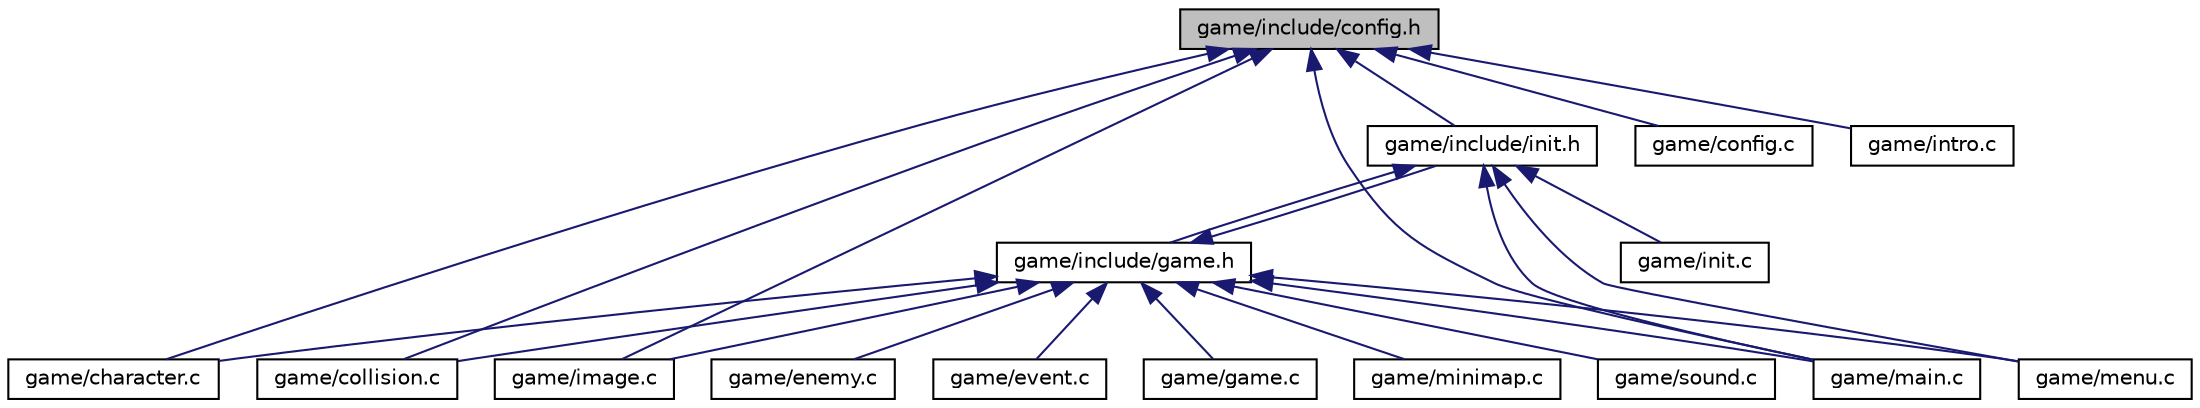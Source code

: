 digraph "game/include/config.h"
{
 // LATEX_PDF_SIZE
  edge [fontname="Helvetica",fontsize="10",labelfontname="Helvetica",labelfontsize="10"];
  node [fontname="Helvetica",fontsize="10",shape=record];
  Node1 [label="game/include/config.h",height=0.2,width=0.4,color="black", fillcolor="grey75", style="filled", fontcolor="black",tooltip="Config file."];
  Node1 -> Node2 [dir="back",color="midnightblue",fontsize="10",style="solid",fontname="Helvetica"];
  Node2 [label="game/include/init.h",height=0.2,width=0.4,color="black", fillcolor="white", style="filled",URL="$d8/dc0/init_8h.html",tooltip="Initializing Initial Values."];
  Node2 -> Node3 [dir="back",color="midnightblue",fontsize="10",style="solid",fontname="Helvetica"];
  Node3 [label="game/include/game.h",height=0.2,width=0.4,color="black", fillcolor="white", style="filled",URL="$d2/dd5/game_8h.html",tooltip="Game Management."];
  Node3 -> Node2 [dir="back",color="midnightblue",fontsize="10",style="solid",fontname="Helvetica"];
  Node3 -> Node4 [dir="back",color="midnightblue",fontsize="10",style="solid",fontname="Helvetica"];
  Node4 [label="game/character.c",height=0.2,width=0.4,color="black", fillcolor="white", style="filled",URL="$db/d5b/character_8c.html",tooltip="Character Movement and Animation."];
  Node3 -> Node5 [dir="back",color="midnightblue",fontsize="10",style="solid",fontname="Helvetica"];
  Node5 [label="game/collision.c",height=0.2,width=0.4,color="black", fillcolor="white", style="filled",URL="$db/dfa/collision_8c.html",tooltip="Collision Perfect Pixel."];
  Node3 -> Node6 [dir="back",color="midnightblue",fontsize="10",style="solid",fontname="Helvetica"];
  Node6 [label="game/enemy.c",height=0.2,width=0.4,color="black", fillcolor="white", style="filled",URL="$da/d9a/enemy_8c.html",tooltip="Enemy Animation and Movement."];
  Node3 -> Node7 [dir="back",color="midnightblue",fontsize="10",style="solid",fontname="Helvetica"];
  Node7 [label="game/event.c",height=0.2,width=0.4,color="black", fillcolor="white", style="filled",URL="$d0/deb/event_8c.html",tooltip="Handling game events."];
  Node3 -> Node8 [dir="back",color="midnightblue",fontsize="10",style="solid",fontname="Helvetica"];
  Node8 [label="game/game.c",height=0.2,width=0.4,color="black", fillcolor="white", style="filled",URL="$d1/dcb/game_8c.html",tooltip="Game Management."];
  Node3 -> Node9 [dir="back",color="midnightblue",fontsize="10",style="solid",fontname="Helvetica"];
  Node9 [label="game/image.c",height=0.2,width=0.4,color="black", fillcolor="white", style="filled",URL="$d3/d10/image_8c.html",tooltip="Image Functions."];
  Node3 -> Node10 [dir="back",color="midnightblue",fontsize="10",style="solid",fontname="Helvetica"];
  Node10 [label="game/main.c",height=0.2,width=0.4,color="black", fillcolor="white", style="filled",URL="$d5/dea/game_2main_8c.html",tooltip="Main File Project."];
  Node3 -> Node11 [dir="back",color="midnightblue",fontsize="10",style="solid",fontname="Helvetica"];
  Node11 [label="game/menu.c",height=0.2,width=0.4,color="black", fillcolor="white", style="filled",URL="$d2/d0a/menu_8c.html",tooltip="Menu Functions."];
  Node3 -> Node12 [dir="back",color="midnightblue",fontsize="10",style="solid",fontname="Helvetica"];
  Node12 [label="game/minimap.c",height=0.2,width=0.4,color="black", fillcolor="white", style="filled",URL="$d0/da5/minimap_8c.html",tooltip="Minimap Functions."];
  Node3 -> Node13 [dir="back",color="midnightblue",fontsize="10",style="solid",fontname="Helvetica"];
  Node13 [label="game/sound.c",height=0.2,width=0.4,color="black", fillcolor="white", style="filled",URL="$d9/d72/sound_8c.html",tooltip="Sound Functions."];
  Node2 -> Node14 [dir="back",color="midnightblue",fontsize="10",style="solid",fontname="Helvetica"];
  Node14 [label="game/init.c",height=0.2,width=0.4,color="black", fillcolor="white", style="filled",URL="$d8/d60/init_8c.html",tooltip="Initializing Initial Values."];
  Node2 -> Node10 [dir="back",color="midnightblue",fontsize="10",style="solid",fontname="Helvetica"];
  Node2 -> Node11 [dir="back",color="midnightblue",fontsize="10",style="solid",fontname="Helvetica"];
  Node1 -> Node4 [dir="back",color="midnightblue",fontsize="10",style="solid",fontname="Helvetica"];
  Node1 -> Node5 [dir="back",color="midnightblue",fontsize="10",style="solid",fontname="Helvetica"];
  Node1 -> Node15 [dir="back",color="midnightblue",fontsize="10",style="solid",fontname="Helvetica"];
  Node15 [label="game/config.c",height=0.2,width=0.4,color="black", fillcolor="white", style="filled",URL="$d3/d95/config_8c.html",tooltip="Config file."];
  Node1 -> Node9 [dir="back",color="midnightblue",fontsize="10",style="solid",fontname="Helvetica"];
  Node1 -> Node16 [dir="back",color="midnightblue",fontsize="10",style="solid",fontname="Helvetica"];
  Node16 [label="game/intro.c",height=0.2,width=0.4,color="black", fillcolor="white", style="filled",URL="$dd/dee/intro_8c.html",tooltip="Cinematic Video Introduction."];
  Node1 -> Node10 [dir="back",color="midnightblue",fontsize="10",style="solid",fontname="Helvetica"];
}

